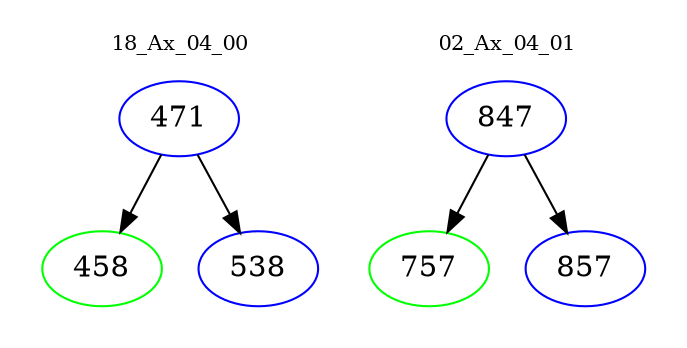 digraph{
subgraph cluster_0 {
color = white
label = "18_Ax_04_00";
fontsize=10;
T0_471 [label="471", color="blue"]
T0_471 -> T0_458 [color="black"]
T0_458 [label="458", color="green"]
T0_471 -> T0_538 [color="black"]
T0_538 [label="538", color="blue"]
}
subgraph cluster_1 {
color = white
label = "02_Ax_04_01";
fontsize=10;
T1_847 [label="847", color="blue"]
T1_847 -> T1_757 [color="black"]
T1_757 [label="757", color="green"]
T1_847 -> T1_857 [color="black"]
T1_857 [label="857", color="blue"]
}
}
